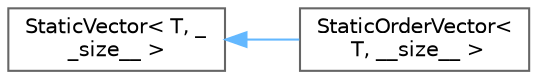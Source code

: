 digraph "Graphical Class Hierarchy"
{
 // LATEX_PDF_SIZE
  bgcolor="transparent";
  edge [fontname=Helvetica,fontsize=10,labelfontname=Helvetica,labelfontsize=10];
  node [fontname=Helvetica,fontsize=10,shape=box,height=0.2,width=0.4];
  rankdir="LR";
  Node0 [id="Node000000",label="StaticVector\< T, _\l_size__ \>",height=0.2,width=0.4,color="grey40", fillcolor="white", style="filled",URL="$class_static_vector.html",tooltip=" "];
  Node0 -> Node1 [id="edge10_Node000000_Node000001",dir="back",color="steelblue1",style="solid",tooltip=" "];
  Node1 [id="Node000001",label="StaticOrderVector\<\l T, __size__ \>",height=0.2,width=0.4,color="grey40", fillcolor="white", style="filled",URL="$class_static_order_vector.html",tooltip=" "];
}
